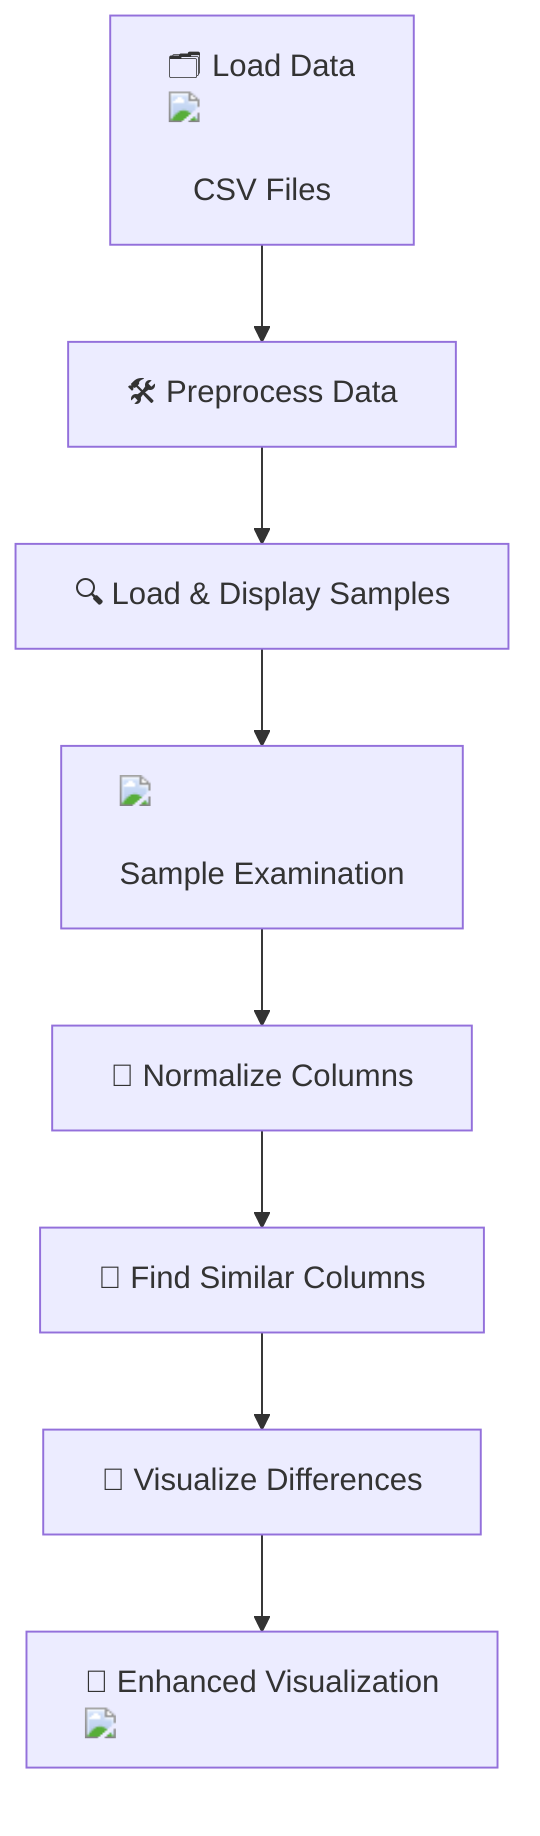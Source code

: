 flowchart TD
    A["🗂️ Load Data <img src='icons/file.svg' /> <br/> CSV Files"] --> B["🛠️ Preprocess Data"]
    B --> C["🔍 Load & Display Samples"]
    C --> D["<img src='dummy_plots/lineplot_template.svg' /> <br/> Sample Examination"]
    D --> E["🔧 Normalize Columns"]
    E --> F["🔎 Find Similar Columns"]
    F --> G["🔄 Visualize Differences"]
    G --> H["👀 Enhanced Visualization <img src='dummy_plots/scatter_plot_template.svg' />"]